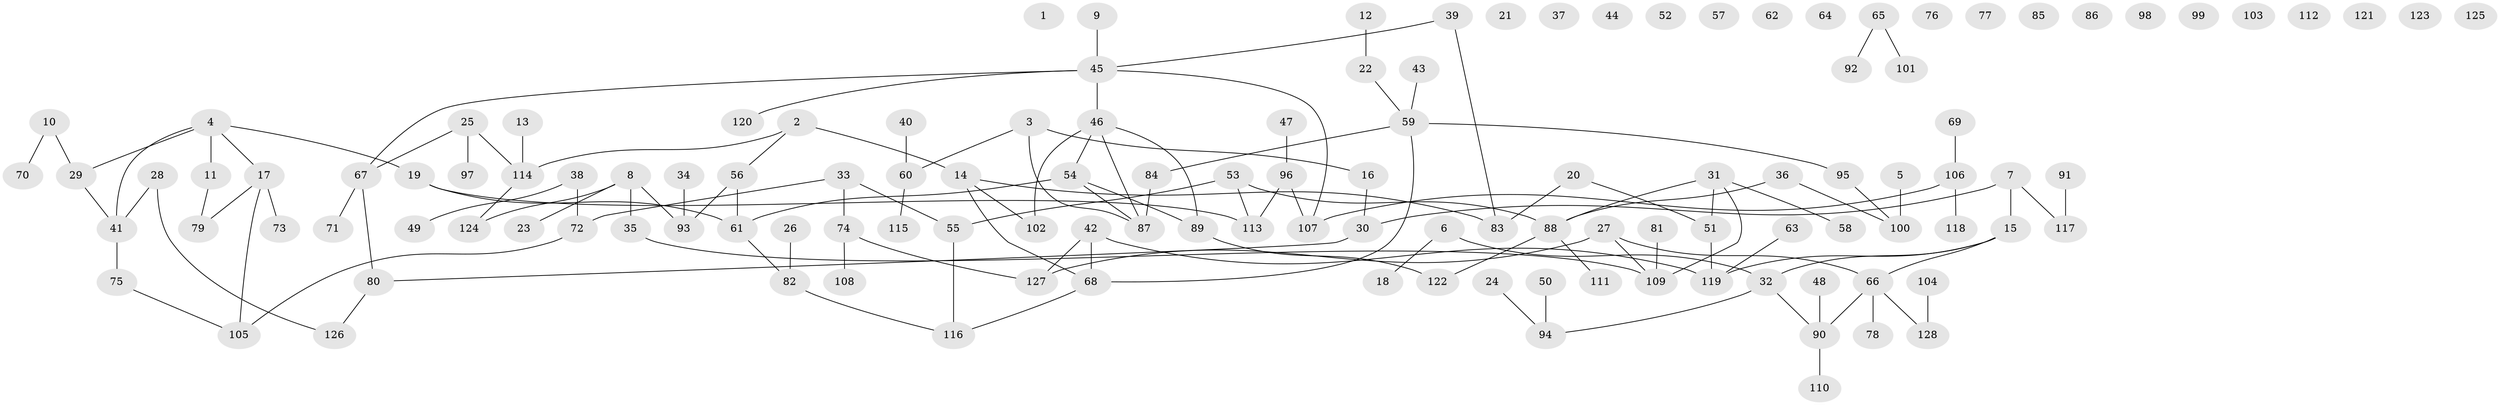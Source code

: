 // Generated by graph-tools (version 1.1) at 2025/33/03/09/25 02:33:41]
// undirected, 128 vertices, 133 edges
graph export_dot {
graph [start="1"]
  node [color=gray90,style=filled];
  1;
  2;
  3;
  4;
  5;
  6;
  7;
  8;
  9;
  10;
  11;
  12;
  13;
  14;
  15;
  16;
  17;
  18;
  19;
  20;
  21;
  22;
  23;
  24;
  25;
  26;
  27;
  28;
  29;
  30;
  31;
  32;
  33;
  34;
  35;
  36;
  37;
  38;
  39;
  40;
  41;
  42;
  43;
  44;
  45;
  46;
  47;
  48;
  49;
  50;
  51;
  52;
  53;
  54;
  55;
  56;
  57;
  58;
  59;
  60;
  61;
  62;
  63;
  64;
  65;
  66;
  67;
  68;
  69;
  70;
  71;
  72;
  73;
  74;
  75;
  76;
  77;
  78;
  79;
  80;
  81;
  82;
  83;
  84;
  85;
  86;
  87;
  88;
  89;
  90;
  91;
  92;
  93;
  94;
  95;
  96;
  97;
  98;
  99;
  100;
  101;
  102;
  103;
  104;
  105;
  106;
  107;
  108;
  109;
  110;
  111;
  112;
  113;
  114;
  115;
  116;
  117;
  118;
  119;
  120;
  121;
  122;
  123;
  124;
  125;
  126;
  127;
  128;
  2 -- 14;
  2 -- 56;
  2 -- 114;
  3 -- 16;
  3 -- 60;
  3 -- 87;
  4 -- 11;
  4 -- 17;
  4 -- 19;
  4 -- 29;
  4 -- 41;
  5 -- 100;
  6 -- 18;
  6 -- 32;
  7 -- 15;
  7 -- 30;
  7 -- 117;
  8 -- 23;
  8 -- 35;
  8 -- 93;
  8 -- 124;
  9 -- 45;
  10 -- 29;
  10 -- 70;
  11 -- 79;
  12 -- 22;
  13 -- 114;
  14 -- 68;
  14 -- 83;
  14 -- 102;
  15 -- 32;
  15 -- 66;
  15 -- 119;
  16 -- 30;
  17 -- 73;
  17 -- 79;
  17 -- 105;
  19 -- 61;
  19 -- 113;
  20 -- 51;
  20 -- 83;
  22 -- 59;
  24 -- 94;
  25 -- 67;
  25 -- 97;
  25 -- 114;
  26 -- 82;
  27 -- 66;
  27 -- 109;
  27 -- 127;
  28 -- 41;
  28 -- 126;
  29 -- 41;
  30 -- 80;
  31 -- 51;
  31 -- 58;
  31 -- 88;
  31 -- 109;
  32 -- 90;
  32 -- 94;
  33 -- 55;
  33 -- 72;
  33 -- 74;
  34 -- 93;
  35 -- 109;
  36 -- 88;
  36 -- 100;
  38 -- 49;
  38 -- 72;
  39 -- 45;
  39 -- 83;
  40 -- 60;
  41 -- 75;
  42 -- 68;
  42 -- 119;
  42 -- 127;
  43 -- 59;
  45 -- 46;
  45 -- 67;
  45 -- 107;
  45 -- 120;
  46 -- 54;
  46 -- 87;
  46 -- 89;
  46 -- 102;
  47 -- 96;
  48 -- 90;
  50 -- 94;
  51 -- 119;
  53 -- 55;
  53 -- 88;
  53 -- 113;
  54 -- 61;
  54 -- 87;
  54 -- 89;
  55 -- 116;
  56 -- 61;
  56 -- 93;
  59 -- 68;
  59 -- 84;
  59 -- 95;
  60 -- 115;
  61 -- 82;
  63 -- 119;
  65 -- 92;
  65 -- 101;
  66 -- 78;
  66 -- 90;
  66 -- 128;
  67 -- 71;
  67 -- 80;
  68 -- 116;
  69 -- 106;
  72 -- 105;
  74 -- 108;
  74 -- 127;
  75 -- 105;
  80 -- 126;
  81 -- 109;
  82 -- 116;
  84 -- 87;
  88 -- 111;
  88 -- 122;
  89 -- 122;
  90 -- 110;
  91 -- 117;
  95 -- 100;
  96 -- 107;
  96 -- 113;
  104 -- 128;
  106 -- 107;
  106 -- 118;
  114 -- 124;
}
